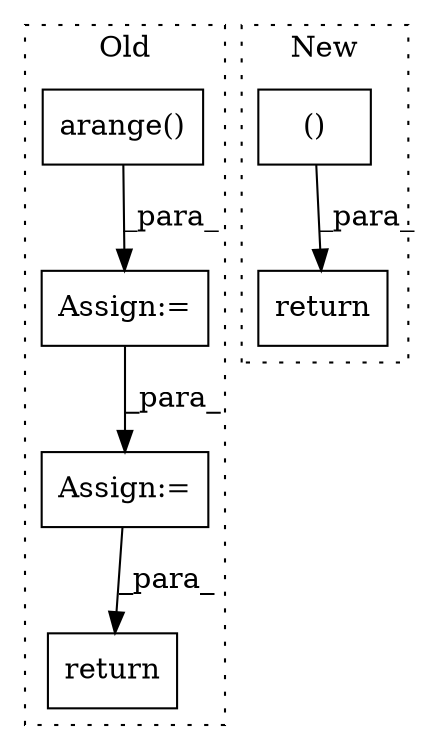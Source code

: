 digraph G {
subgraph cluster0 {
1 [label="arange()" a="75" s="9734,9756" l="10,1" shape="box"];
3 [label="Assign:=" a="68" s="9875" l="3" shape="box"];
4 [label="Assign:=" a="68" s="9794" l="3" shape="box"];
5 [label="return" a="93" s="10352" l="7" shape="box"];
label = "Old";
style="dotted";
}
subgraph cluster1 {
2 [label="return" a="93" s="10697" l="7" shape="box"];
6 [label="()" a="54" s="10714" l="13" shape="box"];
label = "New";
style="dotted";
}
1 -> 4 [label="_para_"];
3 -> 5 [label="_para_"];
4 -> 3 [label="_para_"];
6 -> 2 [label="_para_"];
}